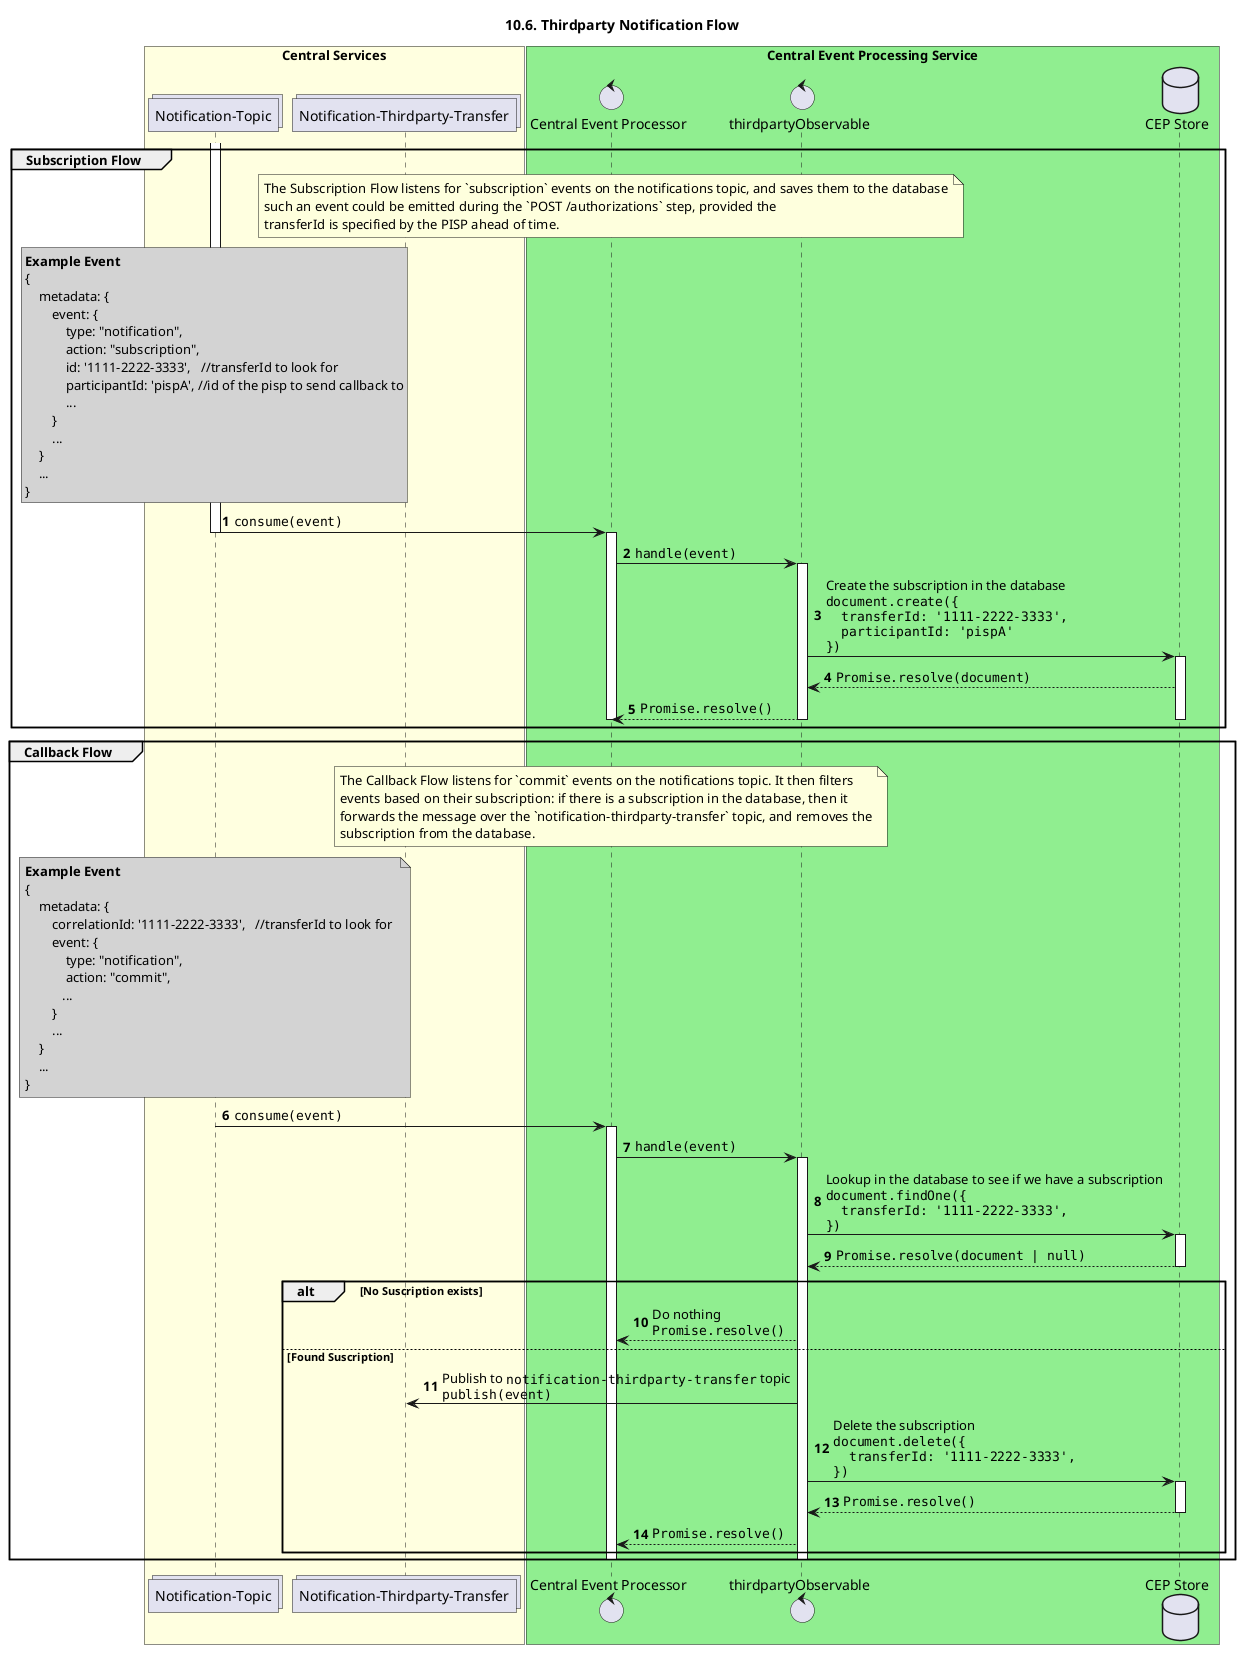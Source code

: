 @startuml
' declate title
title 10.6. Thirdparty Notification Flow
autonumber

' declare actors
collections "Notification-Topic" as topicNotify
collections "Notification-Thirdparty-Transfer" as 3pTopicTransfer
control "Central Event Processor" as CEP
control "thirdpartyObservable" as SUB
' control "Action Agent" as AA
database "CEP Store" as DB

box "Central Services" #LightYellow
participant topicNotify
participant 3pTopicTransfer
end box
box "Central Event Processing Service" #LightGreen
participant CEP
participant SUB
participant DB
end box

' start flow
Group Subscription Flow
    note over CEP
        The Subscription Flow listens for `subscription` events on the notifications topic, and saves them to the database
        such an event could be emitted during the `POST /authorizations` step, provided the 
        transferId is specified by the PISP ahead of time.
    end note

    rnote over topicNotify #LightGray
        **Example Event**
        {   
            metadata: {
                event: {
                    type: "notification",
                    action: "subscription", 
                    id: '1111-2222-3333',   //transferId to look for 
                    participantId: 'pispA', //id of the pisp to send callback to
                    ...
                }
                ...
            }
            ...
        }
    end note
    activate topicNotify
    topicNotify -> CEP: ""consume(event)""
    deactivate topicNotify

    activate CEP
    CEP -> SUB: ""handle(event)""
    activate SUB
    SUB -> DB: Create the subscription in the database\n""document.create({""\n""  transferId: '1111-2222-3333',""\n""  participantId: 'pispA'""\n""})""
    activate DB
    DB --> SUB: ""Promise.resolve(document)""
    SUB --> CEP: ""Promise.resolve()""
    deactivate DB
    deactivate SUB
    deactivate CEP
end

Group Callback Flow
    note over CEP
        The Callback Flow listens for `commit` events on the notifications topic. It then filters
        events based on their subscription: if there is a subscription in the database, then it
        forwards the message over the `notification-thirdparty-transfer` topic, and removes the
        subscription from the database.
    end note

    note over topicNotify #LightGray
        **Example Event**
        { 
            metadata: {
                correlationId: '1111-2222-3333',   //transferId to look for 
                event: {
                    type: "notification",
                    action: "commit", 
                   ...
                }
                ...
            }
            ...
        }
    end note
    activate topicNotify
    topicNotify -> CEP: ""consume(event)""
    deactivate topicNotify

    activate CEP
    CEP -> SUB: ""handle(event)""
    activate SUB
    SUB -> DB: Lookup in the database to see if we have a subscription\n""document.findOne({""\n""  transferId: '1111-2222-3333',""\n""})""
    activate DB
    DB --> SUB: ""Promise.resolve(document | null)""
    deactivate DB
    alt **No Suscription** exists
        SUB --> CEP: Do nothing\n""Promise.resolve()""   
    else  **Found Suscription**
        SUB -> 3pTopicTransfer: Publish to ""notification-thirdparty-transfer"" topic\n""publish(event)""
        SUB -> DB: Delete the subscription\n""document.delete({""\n""  transferId: '1111-2222-3333',""\n""})""
        activate DB
        DB --> SUB: ""Promise.resolve()""
        deactivate DB
        SUB --> CEP: ""Promise.resolve()""
    end

    deactivate SUB
    deactivate CEP

end

    ' CEP -> AA: Action event

'     alt **Action Object** exist
'         AA -> DB: Request **Event Object**  details
'         activate DB
'         deactivate DB
'         hnote over DB #LightYellow
'             event
'         end hnote
'         note right of AA #LightGrey
'             **Event Object** details;
'                 Action details,
'                 Hub notification details,
'                 DFSP notification details.
'         end note
'         AA -> AA: Prepare notification details
'         AA -> DB: Request **Action Object** by same **Event Object** details
'         activate DB
'         deactivate DB
'         hnote over DB #LightYellow
'             action
'         end hnote

'         alt No previous **Action Object** with same event detail
'             AA -> DB: Store **Action Object**
'             activate DB
'             hnote over DB #LightYellow
'                 action
'             end hnote
'             AA <-- DB: Return result **actionId**
'             deactivate DB
'             AA -> AA: Schedule reset repetition for **actionId** as per rules
'             note left of AA #yellow
'                 {from: "SYSTEM"}
'             end note
'             topicNotify <- AA: Update topic with notification
'             activate topicNotify
'             deactivate topicNotify
'         else Previous **Action Object** with same event detail

'             alt Repetition and notification interval allowed
'                 AA -> AA: Increment repetition counter
'                 AA -> DB: Update **Action Object**
'                 activate DB
'                 hnote over DB #LightYellow
'                     action
'                 end hnote
'                 deactivate DB
'             else Repetition and notification interval not allowed
'             end
'             note left of AA #yellow
'                 {from: "SYSTEM"}
'             end note
'             topicNotify <- AA: Update topic with notification
'             activate topicNotify
'             deactivate topicNotify
'         end
'     else No **Action Object** exist
'     deactivate AA
'     end
' end
'     deactivate CEP
@enduml
